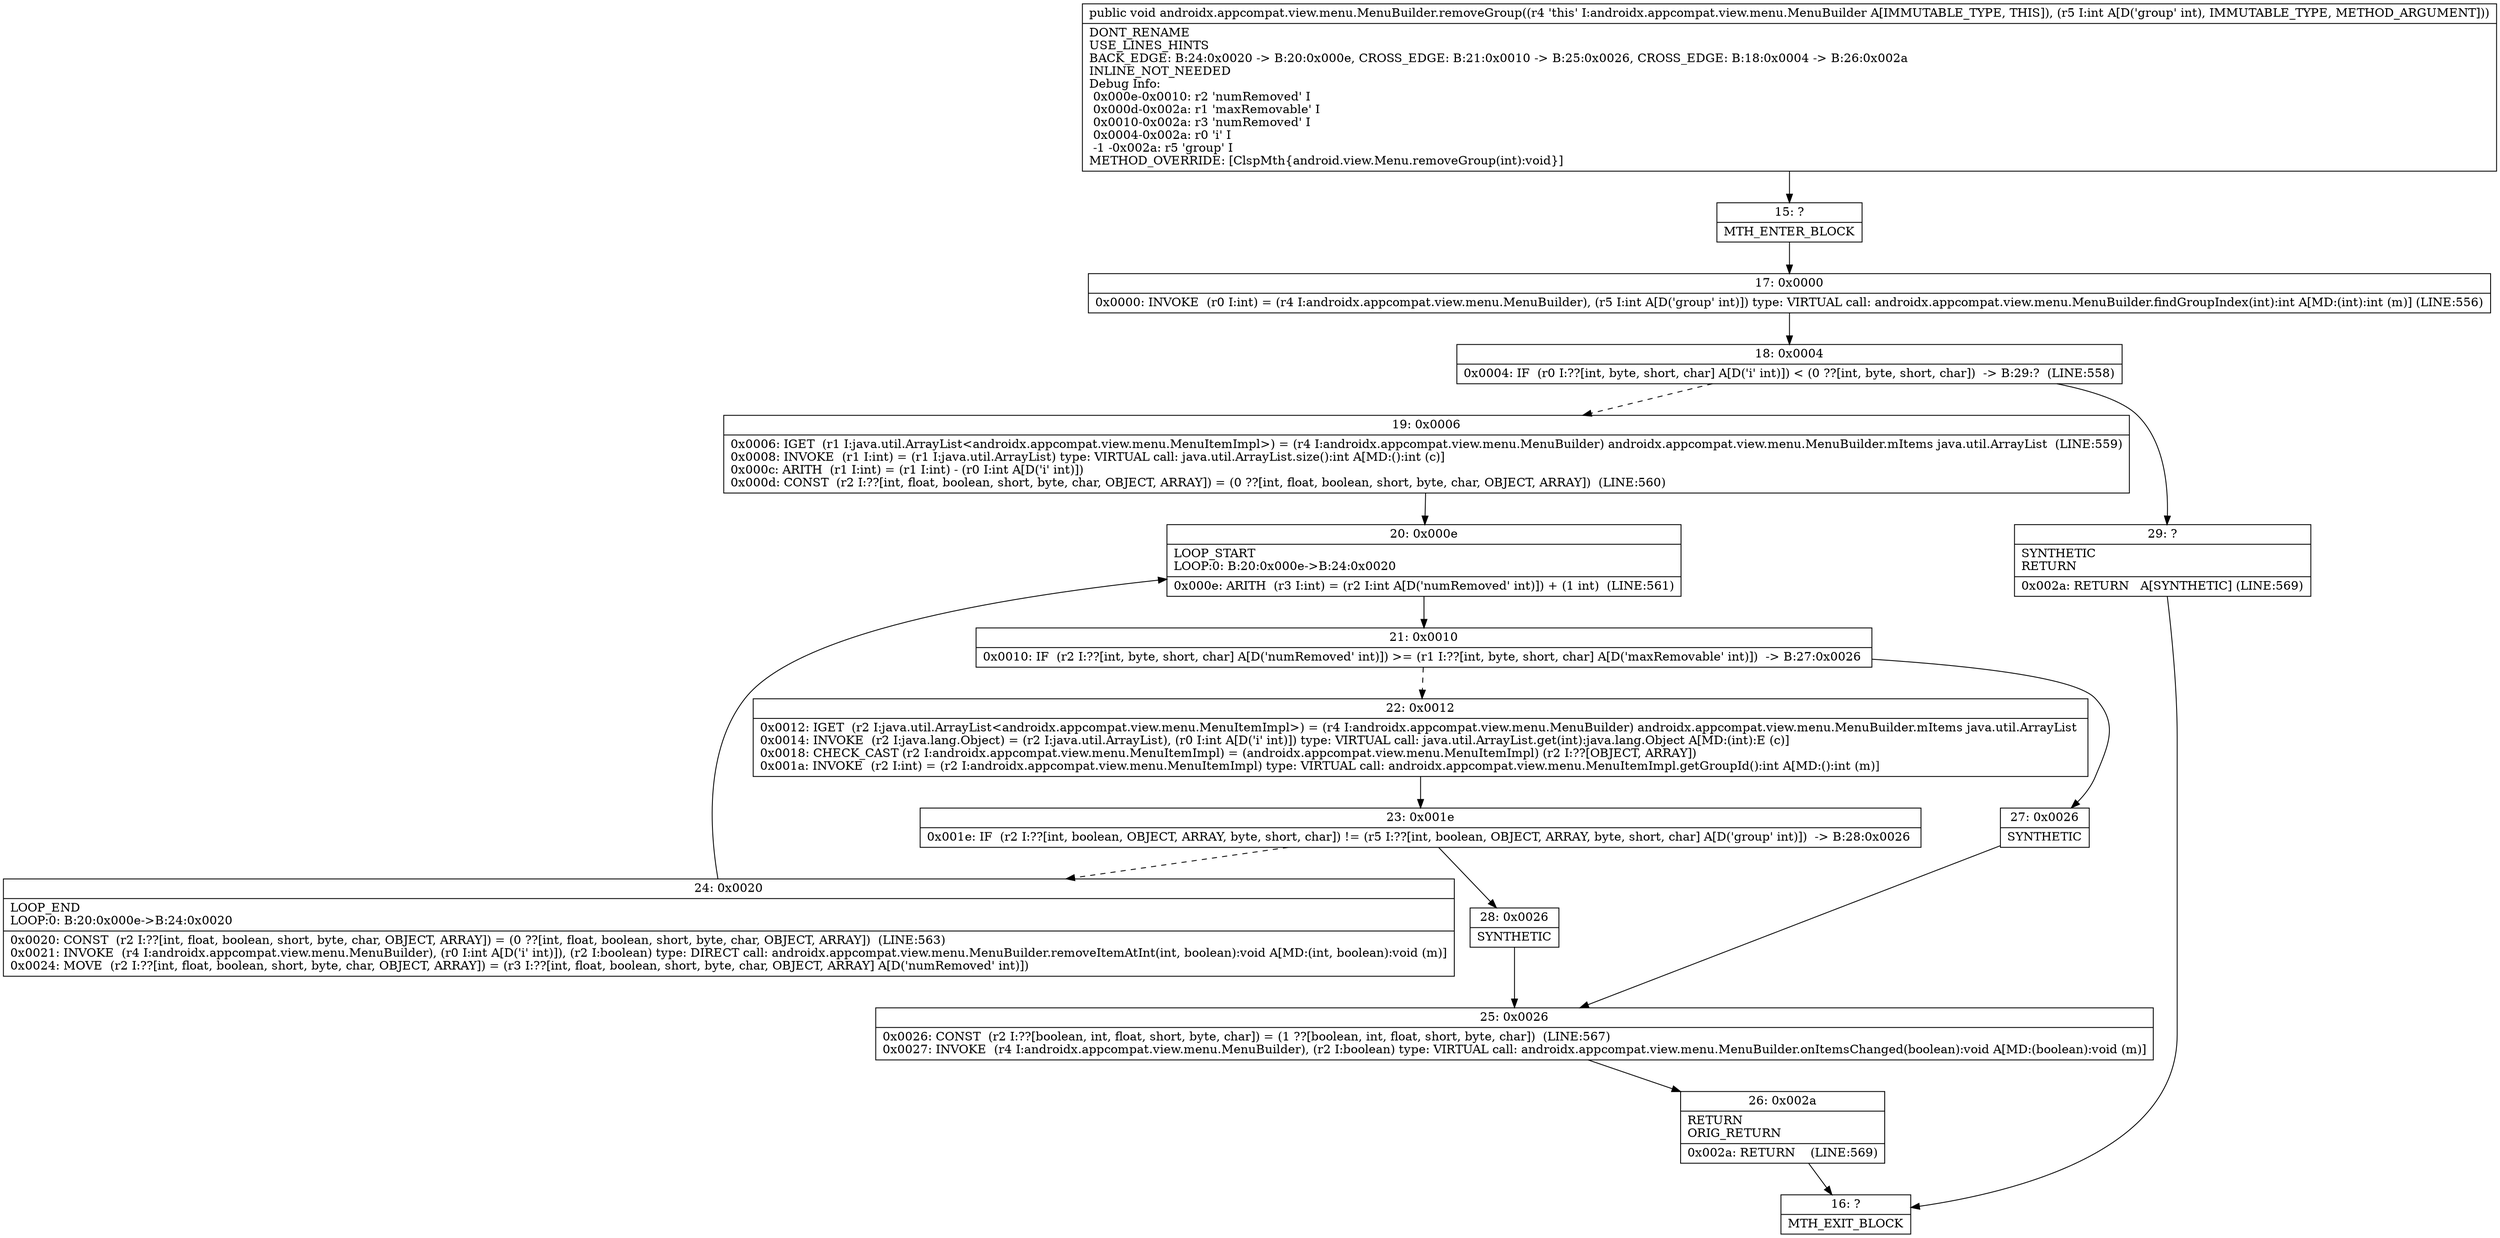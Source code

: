 digraph "CFG forandroidx.appcompat.view.menu.MenuBuilder.removeGroup(I)V" {
Node_15 [shape=record,label="{15\:\ ?|MTH_ENTER_BLOCK\l}"];
Node_17 [shape=record,label="{17\:\ 0x0000|0x0000: INVOKE  (r0 I:int) = (r4 I:androidx.appcompat.view.menu.MenuBuilder), (r5 I:int A[D('group' int)]) type: VIRTUAL call: androidx.appcompat.view.menu.MenuBuilder.findGroupIndex(int):int A[MD:(int):int (m)] (LINE:556)\l}"];
Node_18 [shape=record,label="{18\:\ 0x0004|0x0004: IF  (r0 I:??[int, byte, short, char] A[D('i' int)]) \< (0 ??[int, byte, short, char])  \-\> B:29:?  (LINE:558)\l}"];
Node_19 [shape=record,label="{19\:\ 0x0006|0x0006: IGET  (r1 I:java.util.ArrayList\<androidx.appcompat.view.menu.MenuItemImpl\>) = (r4 I:androidx.appcompat.view.menu.MenuBuilder) androidx.appcompat.view.menu.MenuBuilder.mItems java.util.ArrayList  (LINE:559)\l0x0008: INVOKE  (r1 I:int) = (r1 I:java.util.ArrayList) type: VIRTUAL call: java.util.ArrayList.size():int A[MD:():int (c)]\l0x000c: ARITH  (r1 I:int) = (r1 I:int) \- (r0 I:int A[D('i' int)]) \l0x000d: CONST  (r2 I:??[int, float, boolean, short, byte, char, OBJECT, ARRAY]) = (0 ??[int, float, boolean, short, byte, char, OBJECT, ARRAY])  (LINE:560)\l}"];
Node_20 [shape=record,label="{20\:\ 0x000e|LOOP_START\lLOOP:0: B:20:0x000e\-\>B:24:0x0020\l|0x000e: ARITH  (r3 I:int) = (r2 I:int A[D('numRemoved' int)]) + (1 int)  (LINE:561)\l}"];
Node_21 [shape=record,label="{21\:\ 0x0010|0x0010: IF  (r2 I:??[int, byte, short, char] A[D('numRemoved' int)]) \>= (r1 I:??[int, byte, short, char] A[D('maxRemovable' int)])  \-\> B:27:0x0026 \l}"];
Node_22 [shape=record,label="{22\:\ 0x0012|0x0012: IGET  (r2 I:java.util.ArrayList\<androidx.appcompat.view.menu.MenuItemImpl\>) = (r4 I:androidx.appcompat.view.menu.MenuBuilder) androidx.appcompat.view.menu.MenuBuilder.mItems java.util.ArrayList \l0x0014: INVOKE  (r2 I:java.lang.Object) = (r2 I:java.util.ArrayList), (r0 I:int A[D('i' int)]) type: VIRTUAL call: java.util.ArrayList.get(int):java.lang.Object A[MD:(int):E (c)]\l0x0018: CHECK_CAST (r2 I:androidx.appcompat.view.menu.MenuItemImpl) = (androidx.appcompat.view.menu.MenuItemImpl) (r2 I:??[OBJECT, ARRAY]) \l0x001a: INVOKE  (r2 I:int) = (r2 I:androidx.appcompat.view.menu.MenuItemImpl) type: VIRTUAL call: androidx.appcompat.view.menu.MenuItemImpl.getGroupId():int A[MD:():int (m)]\l}"];
Node_23 [shape=record,label="{23\:\ 0x001e|0x001e: IF  (r2 I:??[int, boolean, OBJECT, ARRAY, byte, short, char]) != (r5 I:??[int, boolean, OBJECT, ARRAY, byte, short, char] A[D('group' int)])  \-\> B:28:0x0026 \l}"];
Node_24 [shape=record,label="{24\:\ 0x0020|LOOP_END\lLOOP:0: B:20:0x000e\-\>B:24:0x0020\l|0x0020: CONST  (r2 I:??[int, float, boolean, short, byte, char, OBJECT, ARRAY]) = (0 ??[int, float, boolean, short, byte, char, OBJECT, ARRAY])  (LINE:563)\l0x0021: INVOKE  (r4 I:androidx.appcompat.view.menu.MenuBuilder), (r0 I:int A[D('i' int)]), (r2 I:boolean) type: DIRECT call: androidx.appcompat.view.menu.MenuBuilder.removeItemAtInt(int, boolean):void A[MD:(int, boolean):void (m)]\l0x0024: MOVE  (r2 I:??[int, float, boolean, short, byte, char, OBJECT, ARRAY]) = (r3 I:??[int, float, boolean, short, byte, char, OBJECT, ARRAY] A[D('numRemoved' int)]) \l}"];
Node_28 [shape=record,label="{28\:\ 0x0026|SYNTHETIC\l}"];
Node_25 [shape=record,label="{25\:\ 0x0026|0x0026: CONST  (r2 I:??[boolean, int, float, short, byte, char]) = (1 ??[boolean, int, float, short, byte, char])  (LINE:567)\l0x0027: INVOKE  (r4 I:androidx.appcompat.view.menu.MenuBuilder), (r2 I:boolean) type: VIRTUAL call: androidx.appcompat.view.menu.MenuBuilder.onItemsChanged(boolean):void A[MD:(boolean):void (m)]\l}"];
Node_26 [shape=record,label="{26\:\ 0x002a|RETURN\lORIG_RETURN\l|0x002a: RETURN    (LINE:569)\l}"];
Node_16 [shape=record,label="{16\:\ ?|MTH_EXIT_BLOCK\l}"];
Node_27 [shape=record,label="{27\:\ 0x0026|SYNTHETIC\l}"];
Node_29 [shape=record,label="{29\:\ ?|SYNTHETIC\lRETURN\l|0x002a: RETURN   A[SYNTHETIC] (LINE:569)\l}"];
MethodNode[shape=record,label="{public void androidx.appcompat.view.menu.MenuBuilder.removeGroup((r4 'this' I:androidx.appcompat.view.menu.MenuBuilder A[IMMUTABLE_TYPE, THIS]), (r5 I:int A[D('group' int), IMMUTABLE_TYPE, METHOD_ARGUMENT]))  | DONT_RENAME\lUSE_LINES_HINTS\lBACK_EDGE: B:24:0x0020 \-\> B:20:0x000e, CROSS_EDGE: B:21:0x0010 \-\> B:25:0x0026, CROSS_EDGE: B:18:0x0004 \-\> B:26:0x002a\lINLINE_NOT_NEEDED\lDebug Info:\l  0x000e\-0x0010: r2 'numRemoved' I\l  0x000d\-0x002a: r1 'maxRemovable' I\l  0x0010\-0x002a: r3 'numRemoved' I\l  0x0004\-0x002a: r0 'i' I\l  \-1 \-0x002a: r5 'group' I\lMETHOD_OVERRIDE: [ClspMth\{android.view.Menu.removeGroup(int):void\}]\l}"];
MethodNode -> Node_15;Node_15 -> Node_17;
Node_17 -> Node_18;
Node_18 -> Node_19[style=dashed];
Node_18 -> Node_29;
Node_19 -> Node_20;
Node_20 -> Node_21;
Node_21 -> Node_22[style=dashed];
Node_21 -> Node_27;
Node_22 -> Node_23;
Node_23 -> Node_24[style=dashed];
Node_23 -> Node_28;
Node_24 -> Node_20;
Node_28 -> Node_25;
Node_25 -> Node_26;
Node_26 -> Node_16;
Node_27 -> Node_25;
Node_29 -> Node_16;
}


